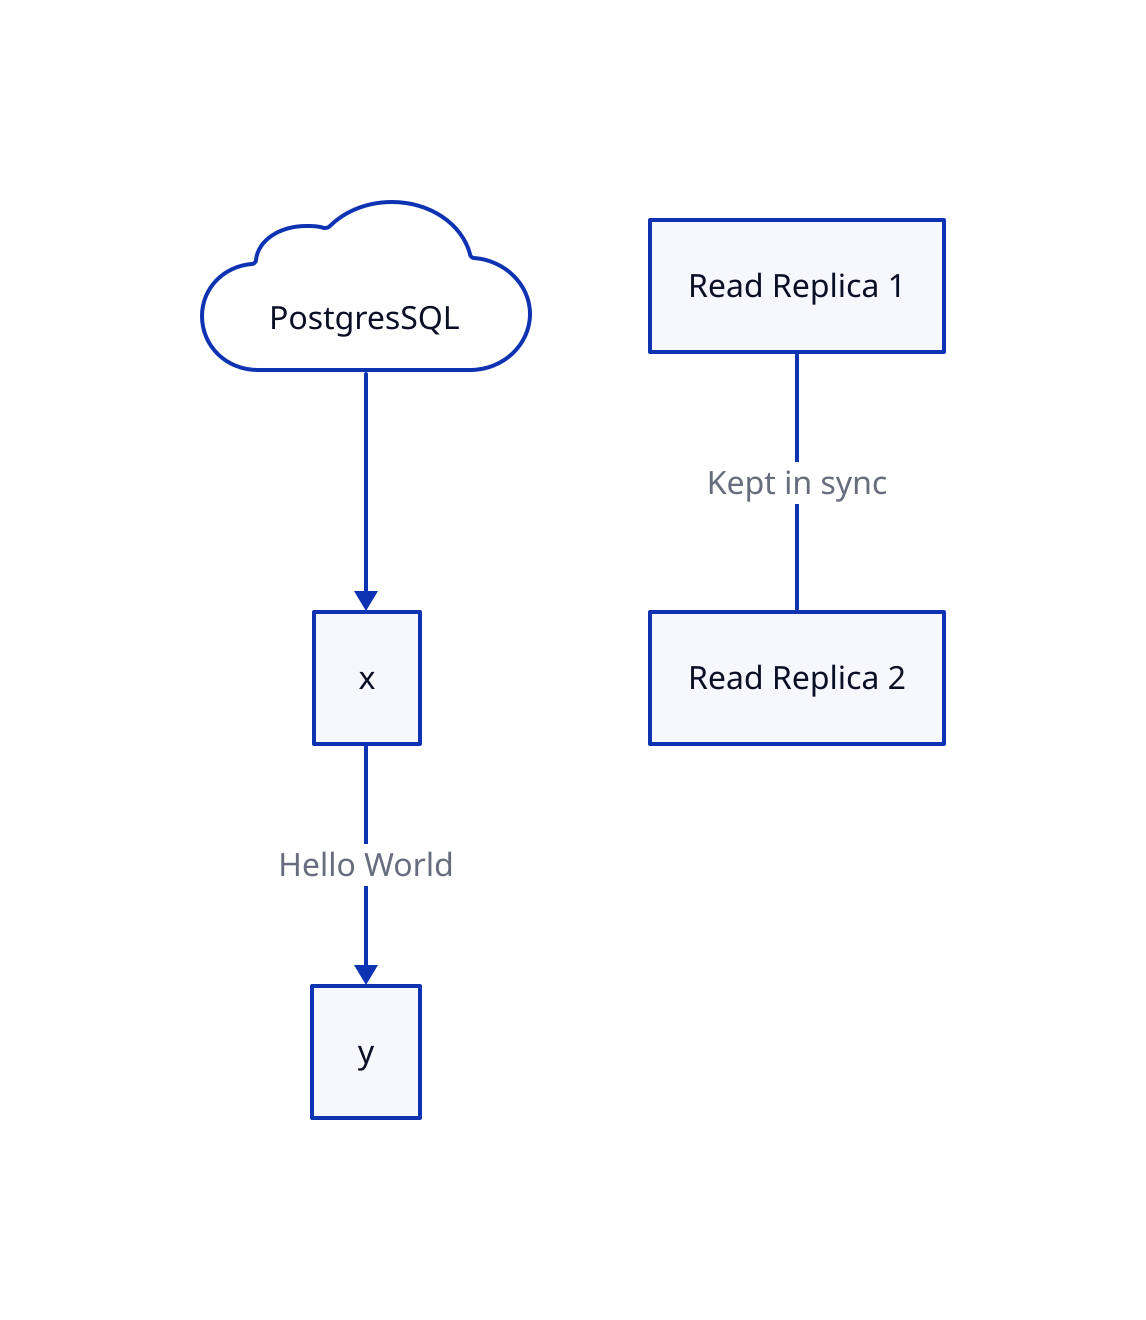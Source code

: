 x -> y : Hello World

pg: PostgresSQL
pg.shape: cloud

Read Replica 1 -- Read Replica 2 : Kept in sync
pg -> x
